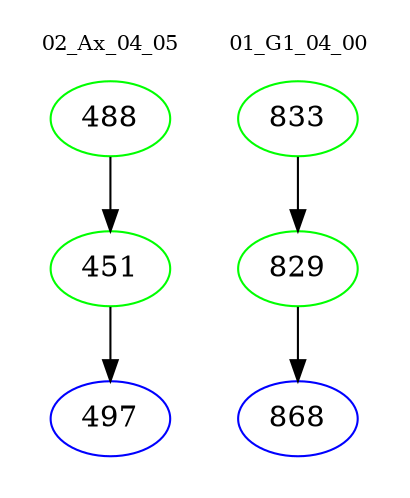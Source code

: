 digraph{
subgraph cluster_0 {
color = white
label = "02_Ax_04_05";
fontsize=10;
T0_488 [label="488", color="green"]
T0_488 -> T0_451 [color="black"]
T0_451 [label="451", color="green"]
T0_451 -> T0_497 [color="black"]
T0_497 [label="497", color="blue"]
}
subgraph cluster_1 {
color = white
label = "01_G1_04_00";
fontsize=10;
T1_833 [label="833", color="green"]
T1_833 -> T1_829 [color="black"]
T1_829 [label="829", color="green"]
T1_829 -> T1_868 [color="black"]
T1_868 [label="868", color="blue"]
}
}
